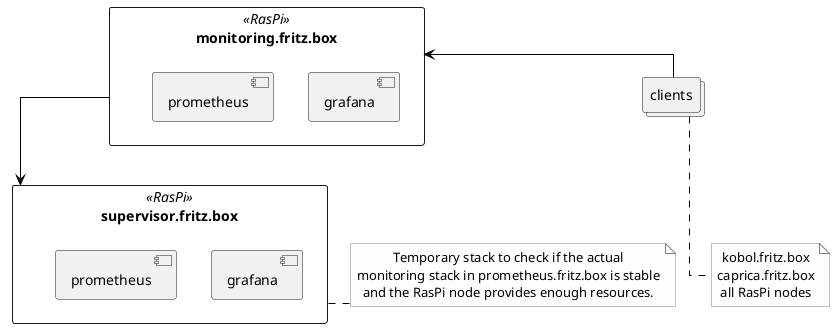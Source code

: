 @startuml monitoring

skinparam linetype ortho
skinparam monochrome false
skinparam componentStyle uml2
skinparam backgroundColor #fff
skinparam ArrowColor black
skinparam NoteBorderColor Grey
skinparam NoteBackgroundColor #fdfdfd
skinparam defaultTextAlignment center
skinparam activity {
FontName Ubuntu
}

rectangle monitoring as "monitoring.fritz.box" <<RasPi>> {
  component grafana
  component prometheus
}

rectangle auditor as "supervisor.fritz.box" <<RasPi>> {
  component tmp_grafana as "grafana"
  component tmp_prometheus as "prometheus"
}
note right of auditor: Temporary stack to check if the actual\nmonitoring stack in prometheus.fritz.box is stable\nand the RasPi node provides enough resources.

collections clients
note bottom of clients: kobol.fritz.box\ncaprica.fritz.box\nall RasPi nodes

clients -left-> monitoring
monitoring -down-> auditor

@enduml
